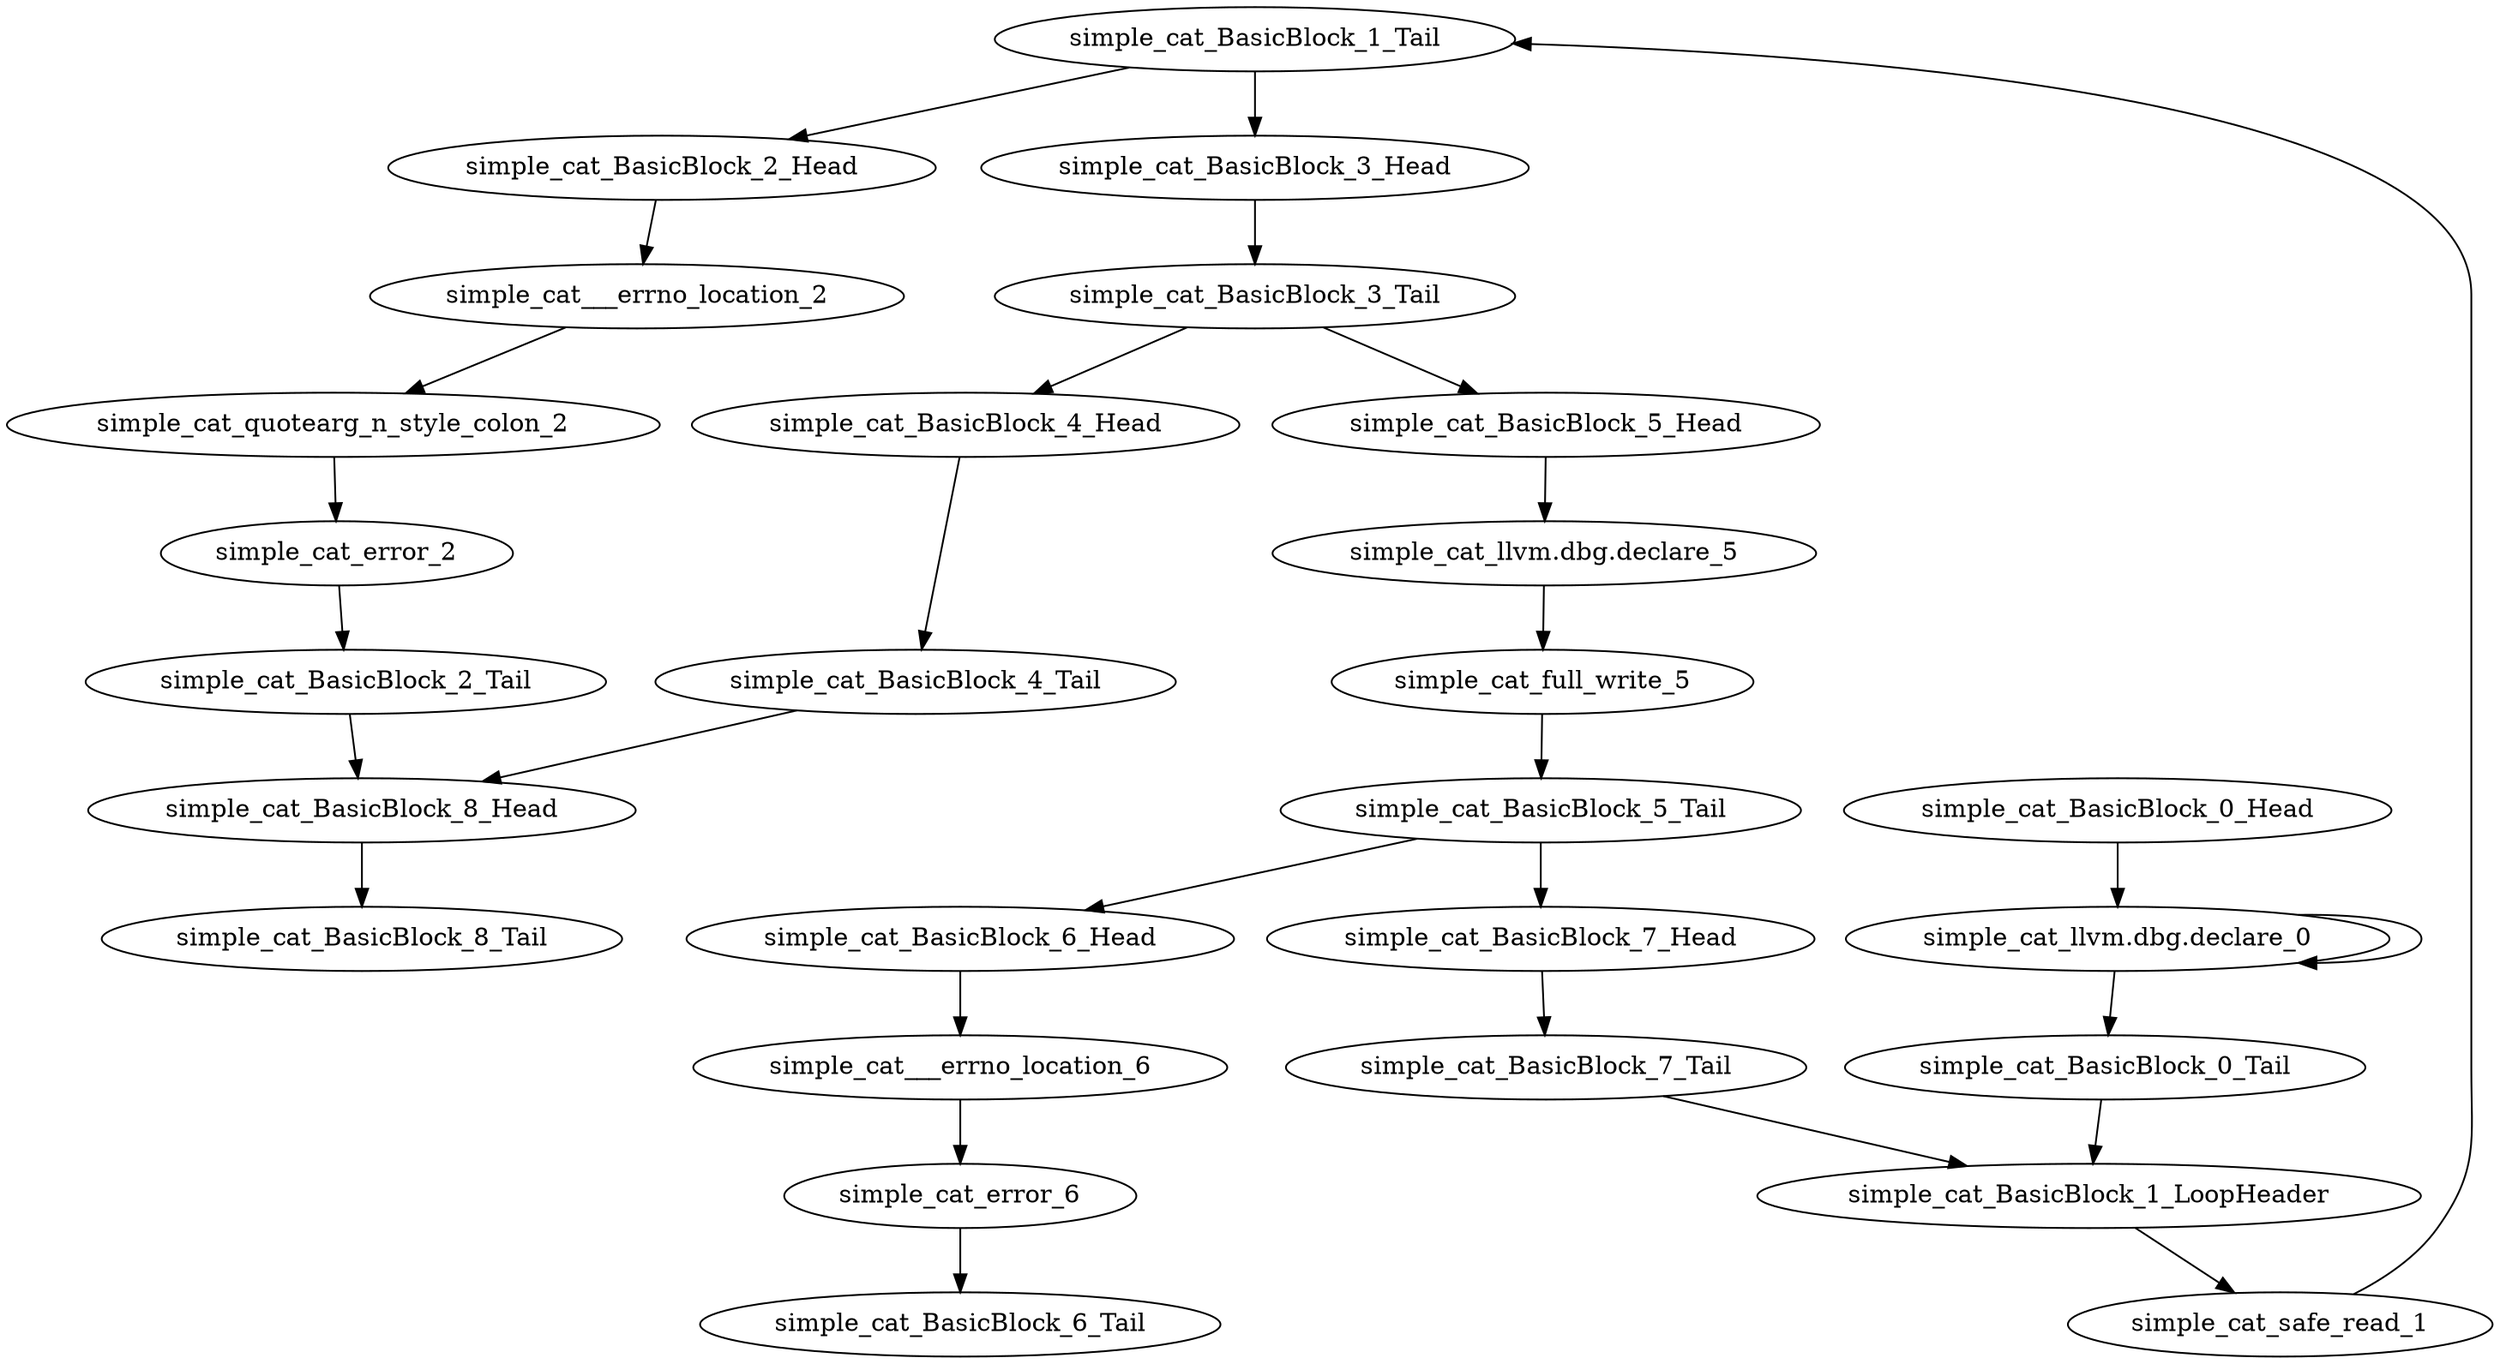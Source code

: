 digraph G {
    "simple_cat_BasicBlock_8_Head" -> "simple_cat_BasicBlock_8_Tail"
    "simple_cat_BasicBlock_5_Head" -> "simple_cat_llvm.dbg.declare_5"
    "simple_cat_BasicBlock_7_Tail" -> "simple_cat_BasicBlock_1_LoopHeader"
    "simple_cat_quotearg_n_style_colon_2" -> "simple_cat_error_2"
    "simple_cat_llvm.dbg.declare_5" -> "simple_cat_full_write_5"
    "simple_cat_BasicBlock_6_Head" -> "simple_cat___errno_location_6"
    "simple_cat_error_2" -> "simple_cat_BasicBlock_2_Tail"
    "simple_cat_BasicBlock_2_Tail" -> "simple_cat_BasicBlock_8_Head"
    "simple_cat_BasicBlock_3_Head" -> "simple_cat_BasicBlock_3_Tail"
    "simple_cat_BasicBlock_2_Head" -> "simple_cat___errno_location_2"
    "simple_cat_error_6" -> "simple_cat_BasicBlock_6_Tail"
    "simple_cat_full_write_5" -> "simple_cat_BasicBlock_5_Tail"
    "simple_cat_BasicBlock_5_Tail" -> "simple_cat_BasicBlock_6_Head"
    "simple_cat_BasicBlock_5_Tail" -> "simple_cat_BasicBlock_7_Head"
    "simple_cat_BasicBlock_7_Head" -> "simple_cat_BasicBlock_7_Tail"
    "simple_cat_safe_read_1" -> "simple_cat_BasicBlock_1_Tail"
    "simple_cat___errno_location_2" -> "simple_cat_quotearg_n_style_colon_2"
    "simple_cat_BasicBlock_0_Head" -> "simple_cat_llvm.dbg.declare_0"
    "simple_cat_BasicBlock_3_Tail" -> "simple_cat_BasicBlock_5_Head"
    "simple_cat_BasicBlock_3_Tail" -> "simple_cat_BasicBlock_4_Head"
    "simple_cat_BasicBlock_4_Head" -> "simple_cat_BasicBlock_4_Tail"
    "simple_cat_BasicBlock_1_LoopHeader" -> "simple_cat_safe_read_1"
    "simple_cat___errno_location_6" -> "simple_cat_error_6"
    "simple_cat_BasicBlock_4_Tail" -> "simple_cat_BasicBlock_8_Head"
    "simple_cat_llvm.dbg.declare_0" -> "simple_cat_llvm.dbg.declare_0"
    "simple_cat_llvm.dbg.declare_0" -> "simple_cat_BasicBlock_0_Tail"
    "simple_cat_BasicBlock_1_Tail" -> "simple_cat_BasicBlock_3_Head"
    "simple_cat_BasicBlock_1_Tail" -> "simple_cat_BasicBlock_2_Head"
    "simple_cat_BasicBlock_0_Tail" -> "simple_cat_BasicBlock_1_LoopHeader"
}
